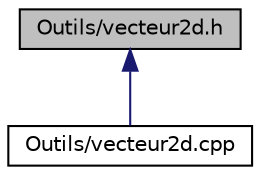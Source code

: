 digraph "Outils/vecteur2d.h"
{
  edge [fontname="Helvetica",fontsize="10",labelfontname="Helvetica",labelfontsize="10"];
  node [fontname="Helvetica",fontsize="10",shape=record];
  Node1 [label="Outils/vecteur2d.h",height=0.2,width=0.4,color="black", fillcolor="grey75", style="filled", fontcolor="black"];
  Node1 -> Node2 [dir="back",color="midnightblue",fontsize="10",style="solid"];
  Node2 [label="Outils/vecteur2d.cpp",height=0.2,width=0.4,color="black", fillcolor="white", style="filled",URL="$vecteur2d_8cpp.html"];
}
